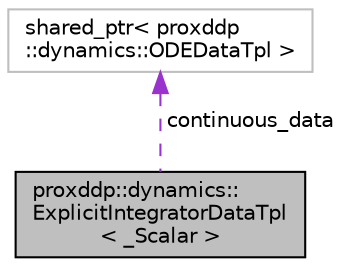 digraph "proxddp::dynamics::ExplicitIntegratorDataTpl&lt; _Scalar &gt;"
{
 // LATEX_PDF_SIZE
  bgcolor="transparent";
  edge [fontname="Helvetica",fontsize="10",labelfontname="Helvetica",labelfontsize="10"];
  node [fontname="Helvetica",fontsize="10",shape=record];
  Node1 [label="proxddp::dynamics::\lExplicitIntegratorDataTpl\l\< _Scalar \>",height=0.2,width=0.4,color="black", fillcolor="grey75", style="filled", fontcolor="black",tooltip=" "];
  Node2 -> Node1 [dir="back",color="darkorchid3",fontsize="10",style="dashed",label=" continuous_data" ,fontname="Helvetica"];
  Node2 [label="shared_ptr\< proxddp\l::dynamics::ODEDataTpl \>",height=0.2,width=0.4,color="grey75",tooltip=" "];
}
